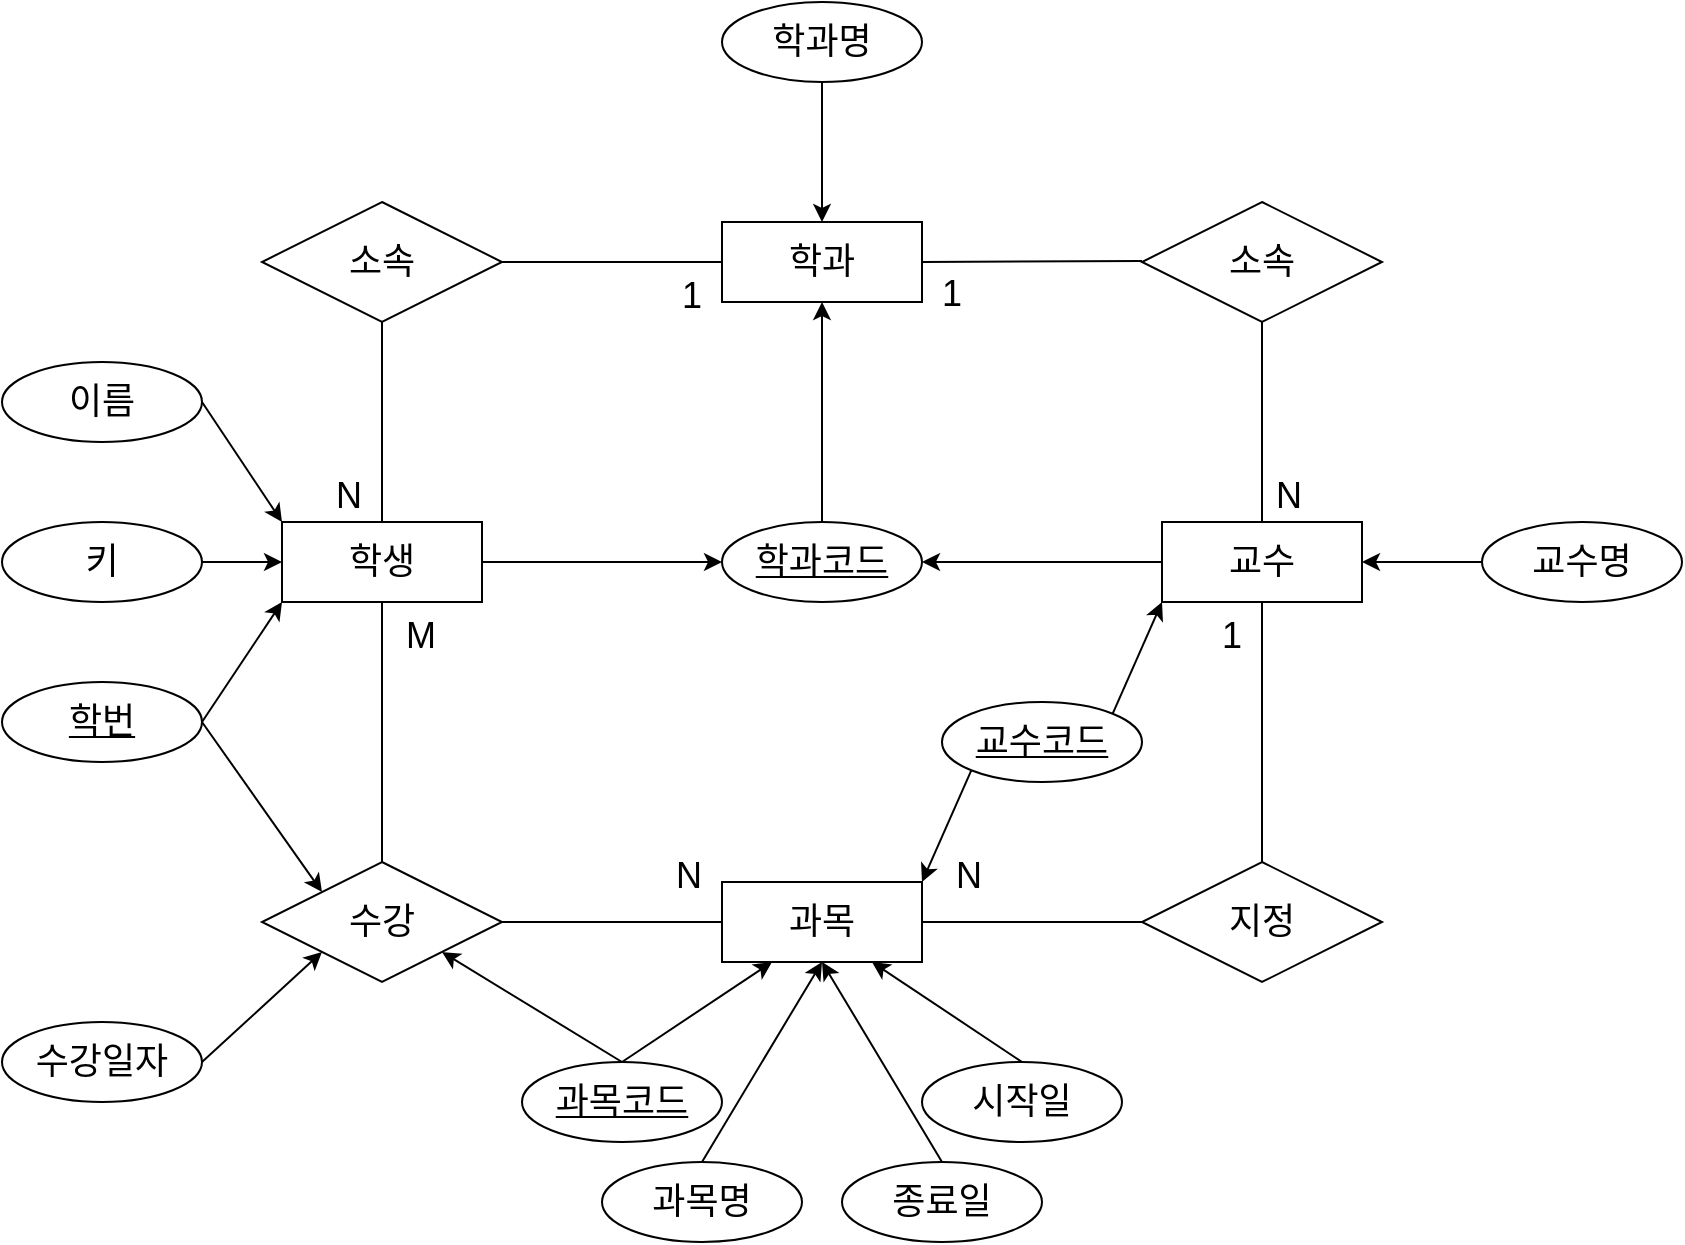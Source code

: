 <mxfile>
    <diagram id="Qxv3A2Z315fVM6luPzDX" name="Page-1">
        <mxGraphModel dx="1422" dy="787" grid="1" gridSize="10" guides="1" tooltips="1" connect="1" arrows="1" fold="1" page="1" pageScale="1" pageWidth="850" pageHeight="1100" math="0" shadow="0">
            <root>
                <mxCell id="0"/>
                <mxCell id="1" parent="0"/>
                <mxCell id="10" style="edgeStyle=none;html=1;exitX=0.5;exitY=1;exitDx=0;exitDy=0;entryX=0.5;entryY=1;entryDx=0;entryDy=0;fontSize=18;" parent="1" source="2" target="3" edge="1">
                    <mxGeometry relative="1" as="geometry"/>
                </mxCell>
                <mxCell id="2" value="학과코드" style="ellipse;whiteSpace=wrap;html=1;align=center;fontStyle=4;fontSize=18;" parent="1" vertex="1">
                    <mxGeometry x="360" y="420" width="100" height="40" as="geometry"/>
                </mxCell>
                <mxCell id="3" value="학과" style="whiteSpace=wrap;html=1;align=center;fontSize=18;" parent="1" vertex="1">
                    <mxGeometry x="360" y="270" width="100" height="40" as="geometry"/>
                </mxCell>
                <mxCell id="9" style="edgeStyle=none;html=1;exitX=0.5;exitY=1;exitDx=0;exitDy=0;entryX=0.5;entryY=0;entryDx=0;entryDy=0;fontSize=18;" parent="1" source="5" target="3" edge="1">
                    <mxGeometry relative="1" as="geometry"/>
                </mxCell>
                <mxCell id="5" value="학과명" style="ellipse;whiteSpace=wrap;html=1;align=center;fontSize=18;" parent="1" vertex="1">
                    <mxGeometry x="360" y="160" width="100" height="40" as="geometry"/>
                </mxCell>
                <mxCell id="21" style="edgeStyle=none;html=1;exitX=1;exitY=0.5;exitDx=0;exitDy=0;entryX=0;entryY=0.5;entryDx=0;entryDy=0;fontSize=18;" parent="1" source="6" target="2" edge="1">
                    <mxGeometry relative="1" as="geometry"/>
                </mxCell>
                <mxCell id="6" value="학생" style="whiteSpace=wrap;html=1;align=center;fontSize=18;" parent="1" vertex="1">
                    <mxGeometry x="140" y="420" width="100" height="40" as="geometry"/>
                </mxCell>
                <mxCell id="17" style="edgeStyle=none;html=1;exitX=1;exitY=0.5;exitDx=0;exitDy=0;entryX=0;entryY=1;entryDx=0;entryDy=0;fontSize=18;" parent="1" source="7" target="6" edge="1">
                    <mxGeometry relative="1" as="geometry"/>
                </mxCell>
                <mxCell id="71" style="edgeStyle=none;html=1;exitX=1;exitY=0.5;exitDx=0;exitDy=0;entryX=0;entryY=0;entryDx=0;entryDy=0;fontSize=18;" parent="1" source="7" target="45" edge="1">
                    <mxGeometry relative="1" as="geometry"/>
                </mxCell>
                <mxCell id="7" value="학번" style="ellipse;whiteSpace=wrap;html=1;align=center;fontStyle=4;fontSize=18;" parent="1" vertex="1">
                    <mxGeometry y="500" width="100" height="40" as="geometry"/>
                </mxCell>
                <mxCell id="19" style="edgeStyle=none;html=1;exitX=1;exitY=0.5;exitDx=0;exitDy=0;entryX=0;entryY=0.5;entryDx=0;entryDy=0;fontSize=18;" parent="1" source="11" target="6" edge="1">
                    <mxGeometry relative="1" as="geometry"/>
                </mxCell>
                <mxCell id="11" value="키" style="ellipse;whiteSpace=wrap;html=1;align=center;fontSize=18;" parent="1" vertex="1">
                    <mxGeometry y="420" width="100" height="40" as="geometry"/>
                </mxCell>
                <mxCell id="18" style="edgeStyle=none;html=1;exitX=1;exitY=0.5;exitDx=0;exitDy=0;entryX=0;entryY=0;entryDx=0;entryDy=0;fontSize=18;" parent="1" source="12" target="6" edge="1">
                    <mxGeometry relative="1" as="geometry"/>
                </mxCell>
                <mxCell id="12" value="이름" style="ellipse;whiteSpace=wrap;html=1;align=center;fontSize=18;" parent="1" vertex="1">
                    <mxGeometry y="340" width="100" height="40" as="geometry"/>
                </mxCell>
                <mxCell id="22" style="edgeStyle=none;html=1;exitX=0;exitY=0.5;exitDx=0;exitDy=0;entryX=1;entryY=0.5;entryDx=0;entryDy=0;fontSize=18;" parent="1" source="16" target="2" edge="1">
                    <mxGeometry relative="1" as="geometry"/>
                </mxCell>
                <mxCell id="16" value="교수" style="whiteSpace=wrap;html=1;align=center;fontSize=18;" parent="1" vertex="1">
                    <mxGeometry x="580" y="420" width="100" height="40" as="geometry"/>
                </mxCell>
                <mxCell id="27" value="소속" style="shape=rhombus;perimeter=rhombusPerimeter;whiteSpace=wrap;html=1;align=center;fontSize=18;" parent="1" vertex="1">
                    <mxGeometry x="130" y="260" width="120" height="60" as="geometry"/>
                </mxCell>
                <mxCell id="28" value="소속" style="shape=rhombus;perimeter=rhombusPerimeter;whiteSpace=wrap;html=1;align=center;fontSize=18;" parent="1" vertex="1">
                    <mxGeometry x="570" y="260" width="120" height="60" as="geometry"/>
                </mxCell>
                <mxCell id="34" style="edgeStyle=none;html=1;exitX=0;exitY=0.5;exitDx=0;exitDy=0;entryX=1;entryY=0.5;entryDx=0;entryDy=0;fontSize=18;" parent="1" source="29" target="16" edge="1">
                    <mxGeometry relative="1" as="geometry"/>
                </mxCell>
                <mxCell id="29" value="교수명" style="ellipse;whiteSpace=wrap;html=1;align=center;fontSize=18;" parent="1" vertex="1">
                    <mxGeometry x="740" y="420" width="100" height="40" as="geometry"/>
                </mxCell>
                <mxCell id="33" style="edgeStyle=none;html=1;exitX=1;exitY=0;exitDx=0;exitDy=0;entryX=0;entryY=1;entryDx=0;entryDy=0;fontSize=18;" parent="1" source="32" target="16" edge="1">
                    <mxGeometry relative="1" as="geometry"/>
                </mxCell>
                <mxCell id="72" style="edgeStyle=none;html=1;exitX=0;exitY=1;exitDx=0;exitDy=0;entryX=1;entryY=0;entryDx=0;entryDy=0;fontSize=18;" parent="1" source="32" target="43" edge="1">
                    <mxGeometry relative="1" as="geometry"/>
                </mxCell>
                <mxCell id="32" value="교수코드" style="ellipse;whiteSpace=wrap;html=1;align=center;fontStyle=4;fontSize=18;" parent="1" vertex="1">
                    <mxGeometry x="470" y="510" width="100" height="40" as="geometry"/>
                </mxCell>
                <mxCell id="35" value="" style="endArrow=none;html=1;rounded=0;fontSize=18;entryX=0;entryY=0.5;entryDx=0;entryDy=0;exitX=1;exitY=0.5;exitDx=0;exitDy=0;" parent="1" source="27" target="3" edge="1">
                    <mxGeometry relative="1" as="geometry">
                        <mxPoint x="260" y="300" as="sourcePoint"/>
                        <mxPoint x="420" y="300" as="targetPoint"/>
                    </mxGeometry>
                </mxCell>
                <mxCell id="36" value="1" style="resizable=0;html=1;align=right;verticalAlign=bottom;fontSize=18;" parent="35" connectable="0" vertex="1">
                    <mxGeometry x="1" relative="1" as="geometry">
                        <mxPoint x="-10" y="30" as="offset"/>
                    </mxGeometry>
                </mxCell>
                <mxCell id="37" value="" style="endArrow=none;html=1;rounded=0;fontSize=18;exitX=0.5;exitY=1;exitDx=0;exitDy=0;entryX=0.5;entryY=0;entryDx=0;entryDy=0;" parent="1" source="27" target="6" edge="1">
                    <mxGeometry relative="1" as="geometry">
                        <mxPoint x="260" y="300" as="sourcePoint"/>
                        <mxPoint x="420" y="300" as="targetPoint"/>
                    </mxGeometry>
                </mxCell>
                <mxCell id="38" value="N" style="resizable=0;html=1;align=right;verticalAlign=bottom;fontSize=18;" parent="37" connectable="0" vertex="1">
                    <mxGeometry x="1" relative="1" as="geometry">
                        <mxPoint x="-10" as="offset"/>
                    </mxGeometry>
                </mxCell>
                <mxCell id="39" value="" style="endArrow=none;html=1;rounded=0;fontSize=18;entryX=1;entryY=0.5;entryDx=0;entryDy=0;" parent="1" target="3" edge="1">
                    <mxGeometry relative="1" as="geometry">
                        <mxPoint x="570" y="289.5" as="sourcePoint"/>
                        <mxPoint x="520" y="320" as="targetPoint"/>
                    </mxGeometry>
                </mxCell>
                <mxCell id="40" value="1" style="resizable=0;html=1;align=right;verticalAlign=bottom;fontSize=18;" parent="39" connectable="0" vertex="1">
                    <mxGeometry x="1" relative="1" as="geometry">
                        <mxPoint x="20" y="30" as="offset"/>
                    </mxGeometry>
                </mxCell>
                <mxCell id="41" value="" style="endArrow=none;html=1;rounded=0;fontSize=18;exitX=0.5;exitY=1;exitDx=0;exitDy=0;entryX=0.5;entryY=0;entryDx=0;entryDy=0;" parent="1" source="28" target="16" edge="1">
                    <mxGeometry relative="1" as="geometry">
                        <mxPoint x="630" y="320" as="sourcePoint"/>
                        <mxPoint x="670" y="390" as="targetPoint"/>
                    </mxGeometry>
                </mxCell>
                <mxCell id="42" value="N" style="resizable=0;html=1;align=right;verticalAlign=bottom;fontSize=18;" parent="41" connectable="0" vertex="1">
                    <mxGeometry x="1" relative="1" as="geometry">
                        <mxPoint x="20" as="offset"/>
                    </mxGeometry>
                </mxCell>
                <mxCell id="43" value="과목" style="whiteSpace=wrap;html=1;align=center;fontSize=18;" parent="1" vertex="1">
                    <mxGeometry x="360" y="600" width="100" height="40" as="geometry"/>
                </mxCell>
                <mxCell id="44" value="지정" style="shape=rhombus;perimeter=rhombusPerimeter;whiteSpace=wrap;html=1;align=center;fontSize=18;" parent="1" vertex="1">
                    <mxGeometry x="570" y="590" width="120" height="60" as="geometry"/>
                </mxCell>
                <mxCell id="47" value="" style="endArrow=none;html=1;rounded=0;fontSize=18;entryX=0.5;entryY=1;entryDx=0;entryDy=0;exitX=0.5;exitY=0;exitDx=0;exitDy=0;" parent="1" source="44" target="16" edge="1">
                    <mxGeometry relative="1" as="geometry">
                        <mxPoint x="320" y="400" as="sourcePoint"/>
                        <mxPoint x="480" y="400" as="targetPoint"/>
                    </mxGeometry>
                </mxCell>
                <mxCell id="48" value="1" style="resizable=0;html=1;align=right;verticalAlign=bottom;fontSize=18;" parent="47" connectable="0" vertex="1">
                    <mxGeometry x="1" relative="1" as="geometry">
                        <mxPoint x="-10" y="30" as="offset"/>
                    </mxGeometry>
                </mxCell>
                <mxCell id="51" value="" style="endArrow=none;html=1;rounded=0;fontSize=18;entryX=1;entryY=0.5;entryDx=0;entryDy=0;exitX=0;exitY=0.5;exitDx=0;exitDy=0;" parent="1" source="44" target="43" edge="1">
                    <mxGeometry relative="1" as="geometry">
                        <mxPoint x="320" y="400" as="sourcePoint"/>
                        <mxPoint x="480" y="400" as="targetPoint"/>
                    </mxGeometry>
                </mxCell>
                <mxCell id="52" value="N" style="resizable=0;html=1;align=right;verticalAlign=bottom;fontSize=18;" parent="51" connectable="0" vertex="1">
                    <mxGeometry x="1" relative="1" as="geometry">
                        <mxPoint x="30" y="-10" as="offset"/>
                    </mxGeometry>
                </mxCell>
                <mxCell id="55" value="" style="endArrow=none;html=1;rounded=0;fontSize=18;exitX=0.5;exitY=1;exitDx=0;exitDy=0;entryX=0;entryY=0.5;entryDx=0;entryDy=0;" parent="1" source="6" target="43" edge="1">
                    <mxGeometry relative="1" as="geometry">
                        <mxPoint x="200" y="590" as="sourcePoint"/>
                        <mxPoint x="360" y="590" as="targetPoint"/>
                        <Array as="points">
                            <mxPoint x="190" y="620"/>
                        </Array>
                    </mxGeometry>
                </mxCell>
                <mxCell id="56" value="M" style="resizable=0;html=1;align=left;verticalAlign=bottom;fontSize=18;" parent="55" connectable="0" vertex="1">
                    <mxGeometry x="-1" relative="1" as="geometry">
                        <mxPoint x="10" y="30" as="offset"/>
                    </mxGeometry>
                </mxCell>
                <mxCell id="57" value="N" style="resizable=0;html=1;align=right;verticalAlign=bottom;fontSize=18;" parent="55" connectable="0" vertex="1">
                    <mxGeometry x="1" relative="1" as="geometry">
                        <mxPoint x="-10" y="-10" as="offset"/>
                    </mxGeometry>
                </mxCell>
                <mxCell id="45" value="수강" style="shape=rhombus;perimeter=rhombusPerimeter;whiteSpace=wrap;html=1;align=center;fontSize=18;" parent="1" vertex="1">
                    <mxGeometry x="130" y="590" width="120" height="60" as="geometry"/>
                </mxCell>
                <mxCell id="64" style="edgeStyle=none;html=1;exitX=0.5;exitY=0;exitDx=0;exitDy=0;entryX=0.25;entryY=1;entryDx=0;entryDy=0;fontSize=18;" parent="1" source="58" target="43" edge="1">
                    <mxGeometry relative="1" as="geometry"/>
                </mxCell>
                <mxCell id="K277dGogBO5Zwy5MoD4T-72" style="edgeStyle=none;html=1;exitX=0.5;exitY=0;exitDx=0;exitDy=0;entryX=1;entryY=1;entryDx=0;entryDy=0;fontSize=15;" parent="1" source="58" target="45" edge="1">
                    <mxGeometry relative="1" as="geometry"/>
                </mxCell>
                <mxCell id="58" value="과목코드" style="ellipse;whiteSpace=wrap;html=1;align=center;fontStyle=4;fontSize=18;" parent="1" vertex="1">
                    <mxGeometry x="260" y="690" width="100" height="40" as="geometry"/>
                </mxCell>
                <mxCell id="67" style="edgeStyle=none;html=1;exitX=0.5;exitY=0;exitDx=0;exitDy=0;entryX=0.5;entryY=1;entryDx=0;entryDy=0;fontSize=18;" parent="1" source="59" target="43" edge="1">
                    <mxGeometry relative="1" as="geometry"/>
                </mxCell>
                <mxCell id="59" value="과목명" style="ellipse;whiteSpace=wrap;html=1;align=center;fontSize=18;" parent="1" vertex="1">
                    <mxGeometry x="300" y="740" width="100" height="40" as="geometry"/>
                </mxCell>
                <mxCell id="65" style="edgeStyle=none;html=1;exitX=0.5;exitY=0;exitDx=0;exitDy=0;fontSize=18;entryX=0.5;entryY=1;entryDx=0;entryDy=0;" parent="1" source="60" target="43" edge="1">
                    <mxGeometry relative="1" as="geometry">
                        <mxPoint x="410" y="630" as="targetPoint"/>
                    </mxGeometry>
                </mxCell>
                <mxCell id="60" value="종료일" style="ellipse;whiteSpace=wrap;html=1;align=center;fontSize=18;" parent="1" vertex="1">
                    <mxGeometry x="420" y="740" width="100" height="40" as="geometry"/>
                </mxCell>
                <mxCell id="66" style="edgeStyle=none;html=1;exitX=0.5;exitY=0;exitDx=0;exitDy=0;fontSize=18;entryX=0.75;entryY=1;entryDx=0;entryDy=0;" parent="1" source="61" target="43" edge="1">
                    <mxGeometry relative="1" as="geometry">
                        <mxPoint x="460" y="640" as="targetPoint"/>
                    </mxGeometry>
                </mxCell>
                <mxCell id="61" value="시작일" style="ellipse;whiteSpace=wrap;html=1;align=center;fontSize=18;" parent="1" vertex="1">
                    <mxGeometry x="460" y="690" width="100" height="40" as="geometry"/>
                </mxCell>
                <mxCell id="69" style="edgeStyle=none;html=1;exitX=1;exitY=0.5;exitDx=0;exitDy=0;fontSize=18;entryX=0;entryY=1;entryDx=0;entryDy=0;" parent="1" source="68" target="45" edge="1">
                    <mxGeometry relative="1" as="geometry">
                        <mxPoint x="160" y="650" as="targetPoint"/>
                    </mxGeometry>
                </mxCell>
                <mxCell id="68" value="수강일자" style="ellipse;whiteSpace=wrap;html=1;align=center;fontSize=18;" parent="1" vertex="1">
                    <mxGeometry y="670" width="100" height="40" as="geometry"/>
                </mxCell>
            </root>
        </mxGraphModel>
    </diagram>
    <diagram id="EUGf6beSpaT_Xm1QgVFV" name="Page-2">
        <mxGraphModel dx="1422" dy="787" grid="1" gridSize="10" guides="1" tooltips="1" connect="1" arrows="1" fold="1" page="1" pageScale="1" pageWidth="850" pageHeight="1100" math="0" shadow="0">
            <root>
                <mxCell id="0"/>
                <mxCell id="1" parent="0"/>
                <mxCell id="zS3q9uqq-J5aOhzIboOF-27" value="학생" style="shape=table;startSize=30;container=1;collapsible=1;childLayout=tableLayout;fixedRows=1;rowLines=0;fontStyle=1;align=center;resizeLast=1;fontSize=15;" parent="1" vertex="1">
                    <mxGeometry x="40" y="305" width="180" height="150" as="geometry"/>
                </mxCell>
                <mxCell id="zS3q9uqq-J5aOhzIboOF-28" value="" style="shape=tableRow;horizontal=0;startSize=0;swimlaneHead=0;swimlaneBody=0;fillColor=none;collapsible=0;dropTarget=0;points=[[0,0.5],[1,0.5]];portConstraint=eastwest;top=0;left=0;right=0;bottom=0;fontSize=15;" parent="zS3q9uqq-J5aOhzIboOF-27" vertex="1">
                    <mxGeometry y="30" width="180" height="30" as="geometry"/>
                </mxCell>
                <mxCell id="zS3q9uqq-J5aOhzIboOF-29" value="PK" style="shape=partialRectangle;connectable=0;fillColor=none;top=0;left=0;bottom=0;right=0;fontStyle=1;overflow=hidden;fontSize=15;" parent="zS3q9uqq-J5aOhzIboOF-28" vertex="1">
                    <mxGeometry width="60" height="30" as="geometry">
                        <mxRectangle width="60" height="30" as="alternateBounds"/>
                    </mxGeometry>
                </mxCell>
                <mxCell id="zS3q9uqq-J5aOhzIboOF-30" value="학번" style="shape=partialRectangle;connectable=0;fillColor=none;top=0;left=0;bottom=0;right=0;align=left;spacingLeft=6;fontStyle=5;overflow=hidden;fontSize=15;" parent="zS3q9uqq-J5aOhzIboOF-28" vertex="1">
                    <mxGeometry x="60" width="120" height="30" as="geometry">
                        <mxRectangle width="120" height="30" as="alternateBounds"/>
                    </mxGeometry>
                </mxCell>
                <mxCell id="zS3q9uqq-J5aOhzIboOF-31" value="" style="shape=tableRow;horizontal=0;startSize=0;swimlaneHead=0;swimlaneBody=0;fillColor=none;collapsible=0;dropTarget=0;points=[[0,0.5],[1,0.5]];portConstraint=eastwest;top=0;left=0;right=0;bottom=1;" parent="zS3q9uqq-J5aOhzIboOF-27" vertex="1">
                    <mxGeometry y="60" width="180" height="30" as="geometry"/>
                </mxCell>
                <mxCell id="zS3q9uqq-J5aOhzIboOF-32" value="FK" style="shape=partialRectangle;connectable=0;fillColor=none;top=0;left=0;bottom=0;right=0;fontStyle=1;overflow=hidden;fontSize=15;" parent="zS3q9uqq-J5aOhzIboOF-31" vertex="1">
                    <mxGeometry width="60" height="30" as="geometry">
                        <mxRectangle width="60" height="30" as="alternateBounds"/>
                    </mxGeometry>
                </mxCell>
                <mxCell id="zS3q9uqq-J5aOhzIboOF-33" value="학과코드" style="shape=partialRectangle;connectable=0;fillColor=none;top=0;left=0;bottom=0;right=0;align=left;spacingLeft=6;fontStyle=5;overflow=hidden;fontSize=15;" parent="zS3q9uqq-J5aOhzIboOF-31" vertex="1">
                    <mxGeometry x="60" width="120" height="30" as="geometry">
                        <mxRectangle width="120" height="30" as="alternateBounds"/>
                    </mxGeometry>
                </mxCell>
                <mxCell id="zS3q9uqq-J5aOhzIboOF-34" value="" style="shape=tableRow;horizontal=0;startSize=0;swimlaneHead=0;swimlaneBody=0;fillColor=none;collapsible=0;dropTarget=0;points=[[0,0.5],[1,0.5]];portConstraint=eastwest;top=0;left=0;right=0;bottom=0;fontSize=15;" parent="zS3q9uqq-J5aOhzIboOF-27" vertex="1">
                    <mxGeometry y="90" width="180" height="30" as="geometry"/>
                </mxCell>
                <mxCell id="zS3q9uqq-J5aOhzIboOF-35" value="" style="shape=partialRectangle;connectable=0;fillColor=none;top=0;left=0;bottom=0;right=0;editable=1;overflow=hidden;fontSize=15;" parent="zS3q9uqq-J5aOhzIboOF-34" vertex="1">
                    <mxGeometry width="60" height="30" as="geometry">
                        <mxRectangle width="60" height="30" as="alternateBounds"/>
                    </mxGeometry>
                </mxCell>
                <mxCell id="zS3q9uqq-J5aOhzIboOF-36" value="이름" style="shape=partialRectangle;connectable=0;fillColor=none;top=0;left=0;bottom=0;right=0;align=left;spacingLeft=6;overflow=hidden;fontSize=15;" parent="zS3q9uqq-J5aOhzIboOF-34" vertex="1">
                    <mxGeometry x="60" width="120" height="30" as="geometry">
                        <mxRectangle width="120" height="30" as="alternateBounds"/>
                    </mxGeometry>
                </mxCell>
                <mxCell id="zS3q9uqq-J5aOhzIboOF-37" value="" style="shape=tableRow;horizontal=0;startSize=0;swimlaneHead=0;swimlaneBody=0;fillColor=none;collapsible=0;dropTarget=0;points=[[0,0.5],[1,0.5]];portConstraint=eastwest;top=0;left=0;right=0;bottom=0;" parent="zS3q9uqq-J5aOhzIboOF-27" vertex="1">
                    <mxGeometry y="120" width="180" height="30" as="geometry"/>
                </mxCell>
                <mxCell id="zS3q9uqq-J5aOhzIboOF-38" value="" style="shape=partialRectangle;connectable=0;fillColor=none;top=0;left=0;bottom=0;right=0;editable=1;overflow=hidden;fontSize=15;" parent="zS3q9uqq-J5aOhzIboOF-37" vertex="1">
                    <mxGeometry width="60" height="30" as="geometry">
                        <mxRectangle width="60" height="30" as="alternateBounds"/>
                    </mxGeometry>
                </mxCell>
                <mxCell id="zS3q9uqq-J5aOhzIboOF-39" value="키" style="shape=partialRectangle;connectable=0;fillColor=none;top=0;left=0;bottom=0;right=0;align=left;spacingLeft=6;overflow=hidden;fontSize=15;" parent="zS3q9uqq-J5aOhzIboOF-37" vertex="1">
                    <mxGeometry x="60" width="120" height="30" as="geometry">
                        <mxRectangle width="120" height="30" as="alternateBounds"/>
                    </mxGeometry>
                </mxCell>
                <mxCell id="zS3q9uqq-J5aOhzIboOF-40" value="학과" style="shape=table;startSize=30;container=1;collapsible=1;childLayout=tableLayout;fixedRows=1;rowLines=0;fontStyle=1;align=center;resizeLast=1;fontSize=15;" parent="1" vertex="1">
                    <mxGeometry x="340" y="140" width="180" height="90" as="geometry"/>
                </mxCell>
                <mxCell id="zS3q9uqq-J5aOhzIboOF-41" value="" style="shape=tableRow;horizontal=0;startSize=0;swimlaneHead=0;swimlaneBody=0;fillColor=none;collapsible=0;dropTarget=0;points=[[0,0.5],[1,0.5]];portConstraint=eastwest;top=0;left=0;right=0;bottom=1;fontSize=15;" parent="zS3q9uqq-J5aOhzIboOF-40" vertex="1">
                    <mxGeometry y="30" width="180" height="30" as="geometry"/>
                </mxCell>
                <mxCell id="zS3q9uqq-J5aOhzIboOF-42" value="PK" style="shape=partialRectangle;connectable=0;fillColor=none;top=0;left=0;bottom=0;right=0;fontStyle=1;overflow=hidden;fontSize=15;" parent="zS3q9uqq-J5aOhzIboOF-41" vertex="1">
                    <mxGeometry width="30" height="30" as="geometry">
                        <mxRectangle width="30" height="30" as="alternateBounds"/>
                    </mxGeometry>
                </mxCell>
                <mxCell id="zS3q9uqq-J5aOhzIboOF-43" value="학과코드" style="shape=partialRectangle;connectable=0;fillColor=none;top=0;left=0;bottom=0;right=0;align=left;spacingLeft=6;fontStyle=5;overflow=hidden;fontSize=15;" parent="zS3q9uqq-J5aOhzIboOF-41" vertex="1">
                    <mxGeometry x="30" width="150" height="30" as="geometry">
                        <mxRectangle width="150" height="30" as="alternateBounds"/>
                    </mxGeometry>
                </mxCell>
                <mxCell id="zS3q9uqq-J5aOhzIboOF-44" value="" style="shape=tableRow;horizontal=0;startSize=0;swimlaneHead=0;swimlaneBody=0;fillColor=none;collapsible=0;dropTarget=0;points=[[0,0.5],[1,0.5]];portConstraint=eastwest;top=0;left=0;right=0;bottom=0;fontSize=15;" parent="zS3q9uqq-J5aOhzIboOF-40" vertex="1">
                    <mxGeometry y="60" width="180" height="30" as="geometry"/>
                </mxCell>
                <mxCell id="zS3q9uqq-J5aOhzIboOF-45" value="" style="shape=partialRectangle;connectable=0;fillColor=none;top=0;left=0;bottom=0;right=0;editable=1;overflow=hidden;fontSize=15;" parent="zS3q9uqq-J5aOhzIboOF-44" vertex="1">
                    <mxGeometry width="30" height="30" as="geometry">
                        <mxRectangle width="30" height="30" as="alternateBounds"/>
                    </mxGeometry>
                </mxCell>
                <mxCell id="zS3q9uqq-J5aOhzIboOF-46" value="학과명" style="shape=partialRectangle;connectable=0;fillColor=none;top=0;left=0;bottom=0;right=0;align=left;spacingLeft=6;overflow=hidden;fontSize=15;" parent="zS3q9uqq-J5aOhzIboOF-44" vertex="1">
                    <mxGeometry x="30" width="150" height="30" as="geometry">
                        <mxRectangle width="150" height="30" as="alternateBounds"/>
                    </mxGeometry>
                </mxCell>
                <mxCell id="zS3q9uqq-J5aOhzIboOF-53" value="교수" style="shape=table;startSize=30;container=1;collapsible=1;childLayout=tableLayout;fixedRows=1;rowLines=0;fontStyle=1;align=center;resizeLast=1;fontSize=15;" parent="1" vertex="1">
                    <mxGeometry x="620" y="320" width="180" height="120" as="geometry"/>
                </mxCell>
                <mxCell id="zS3q9uqq-J5aOhzIboOF-54" value="" style="shape=tableRow;horizontal=0;startSize=0;swimlaneHead=0;swimlaneBody=0;fillColor=none;collapsible=0;dropTarget=0;points=[[0,0.5],[1,0.5]];portConstraint=eastwest;top=0;left=0;right=0;bottom=0;fontSize=15;" parent="zS3q9uqq-J5aOhzIboOF-53" vertex="1">
                    <mxGeometry y="30" width="180" height="30" as="geometry"/>
                </mxCell>
                <mxCell id="zS3q9uqq-J5aOhzIboOF-55" value="PK" style="shape=partialRectangle;connectable=0;fillColor=none;top=0;left=0;bottom=0;right=0;fontStyle=1;overflow=hidden;fontSize=15;" parent="zS3q9uqq-J5aOhzIboOF-54" vertex="1">
                    <mxGeometry width="60" height="30" as="geometry">
                        <mxRectangle width="60" height="30" as="alternateBounds"/>
                    </mxGeometry>
                </mxCell>
                <mxCell id="zS3q9uqq-J5aOhzIboOF-56" value="교수코드" style="shape=partialRectangle;connectable=0;fillColor=none;top=0;left=0;bottom=0;right=0;align=left;spacingLeft=6;fontStyle=5;overflow=hidden;fontSize=15;" parent="zS3q9uqq-J5aOhzIboOF-54" vertex="1">
                    <mxGeometry x="60" width="120" height="30" as="geometry">
                        <mxRectangle width="120" height="30" as="alternateBounds"/>
                    </mxGeometry>
                </mxCell>
                <mxCell id="zS3q9uqq-J5aOhzIboOF-57" value="" style="shape=tableRow;horizontal=0;startSize=0;swimlaneHead=0;swimlaneBody=0;fillColor=none;collapsible=0;dropTarget=0;points=[[0,0.5],[1,0.5]];portConstraint=eastwest;top=0;left=0;right=0;bottom=1;" parent="zS3q9uqq-J5aOhzIboOF-53" vertex="1">
                    <mxGeometry y="60" width="180" height="30" as="geometry"/>
                </mxCell>
                <mxCell id="zS3q9uqq-J5aOhzIboOF-58" value="FK" style="shape=partialRectangle;connectable=0;fillColor=none;top=0;left=0;bottom=0;right=0;fontStyle=1;overflow=hidden;fontSize=15;" parent="zS3q9uqq-J5aOhzIboOF-57" vertex="1">
                    <mxGeometry width="60" height="30" as="geometry">
                        <mxRectangle width="60" height="30" as="alternateBounds"/>
                    </mxGeometry>
                </mxCell>
                <mxCell id="zS3q9uqq-J5aOhzIboOF-59" value="학과코드" style="shape=partialRectangle;connectable=0;fillColor=none;top=0;left=0;bottom=0;right=0;align=left;spacingLeft=6;fontStyle=5;overflow=hidden;fontSize=15;" parent="zS3q9uqq-J5aOhzIboOF-57" vertex="1">
                    <mxGeometry x="60" width="120" height="30" as="geometry">
                        <mxRectangle width="120" height="30" as="alternateBounds"/>
                    </mxGeometry>
                </mxCell>
                <mxCell id="zS3q9uqq-J5aOhzIboOF-60" value="" style="shape=tableRow;horizontal=0;startSize=0;swimlaneHead=0;swimlaneBody=0;fillColor=none;collapsible=0;dropTarget=0;points=[[0,0.5],[1,0.5]];portConstraint=eastwest;top=0;left=0;right=0;bottom=0;fontSize=15;" parent="zS3q9uqq-J5aOhzIboOF-53" vertex="1">
                    <mxGeometry y="90" width="180" height="30" as="geometry"/>
                </mxCell>
                <mxCell id="zS3q9uqq-J5aOhzIboOF-61" value="" style="shape=partialRectangle;connectable=0;fillColor=none;top=0;left=0;bottom=0;right=0;editable=1;overflow=hidden;fontSize=15;" parent="zS3q9uqq-J5aOhzIboOF-60" vertex="1">
                    <mxGeometry width="60" height="30" as="geometry">
                        <mxRectangle width="60" height="30" as="alternateBounds"/>
                    </mxGeometry>
                </mxCell>
                <mxCell id="zS3q9uqq-J5aOhzIboOF-62" value="교수명" style="shape=partialRectangle;connectable=0;fillColor=none;top=0;left=0;bottom=0;right=0;align=left;spacingLeft=6;overflow=hidden;fontSize=15;" parent="zS3q9uqq-J5aOhzIboOF-60" vertex="1">
                    <mxGeometry x="60" width="120" height="30" as="geometry">
                        <mxRectangle width="120" height="30" as="alternateBounds"/>
                    </mxGeometry>
                </mxCell>
                <mxCell id="zS3q9uqq-J5aOhzIboOF-69" value="과목" style="shape=table;startSize=30;container=1;collapsible=1;childLayout=tableLayout;fixedRows=1;rowLines=0;fontStyle=1;align=center;resizeLast=1;fontSize=15;" parent="1" vertex="1">
                    <mxGeometry x="340" y="560" width="180" height="180" as="geometry"/>
                </mxCell>
                <mxCell id="zS3q9uqq-J5aOhzIboOF-70" value="" style="shape=tableRow;horizontal=0;startSize=0;swimlaneHead=0;swimlaneBody=0;fillColor=none;collapsible=0;dropTarget=0;points=[[0,0.5],[1,0.5]];portConstraint=eastwest;top=0;left=0;right=0;bottom=0;fontSize=15;" parent="zS3q9uqq-J5aOhzIboOF-69" vertex="1">
                    <mxGeometry y="30" width="180" height="30" as="geometry"/>
                </mxCell>
                <mxCell id="zS3q9uqq-J5aOhzIboOF-71" value="PK" style="shape=partialRectangle;connectable=0;fillColor=none;top=0;left=0;bottom=0;right=0;fontStyle=1;overflow=hidden;fontSize=15;" parent="zS3q9uqq-J5aOhzIboOF-70" vertex="1">
                    <mxGeometry width="60" height="30" as="geometry">
                        <mxRectangle width="60" height="30" as="alternateBounds"/>
                    </mxGeometry>
                </mxCell>
                <mxCell id="zS3q9uqq-J5aOhzIboOF-72" value="과목코드" style="shape=partialRectangle;connectable=0;fillColor=none;top=0;left=0;bottom=0;right=0;align=left;spacingLeft=6;fontStyle=5;overflow=hidden;fontSize=15;" parent="zS3q9uqq-J5aOhzIboOF-70" vertex="1">
                    <mxGeometry x="60" width="120" height="30" as="geometry">
                        <mxRectangle width="120" height="30" as="alternateBounds"/>
                    </mxGeometry>
                </mxCell>
                <mxCell id="zS3q9uqq-J5aOhzIboOF-73" value="" style="shape=tableRow;horizontal=0;startSize=0;swimlaneHead=0;swimlaneBody=0;fillColor=none;collapsible=0;dropTarget=0;points=[[0,0.5],[1,0.5]];portConstraint=eastwest;top=0;left=0;right=0;bottom=1;fontSize=15;" parent="zS3q9uqq-J5aOhzIboOF-69" vertex="1">
                    <mxGeometry y="60" width="180" height="30" as="geometry"/>
                </mxCell>
                <mxCell id="zS3q9uqq-J5aOhzIboOF-74" value="FK" style="shape=partialRectangle;connectable=0;fillColor=none;top=0;left=0;bottom=0;right=0;fontStyle=1;overflow=hidden;fontSize=15;" parent="zS3q9uqq-J5aOhzIboOF-73" vertex="1">
                    <mxGeometry width="60" height="30" as="geometry">
                        <mxRectangle width="60" height="30" as="alternateBounds"/>
                    </mxGeometry>
                </mxCell>
                <mxCell id="zS3q9uqq-J5aOhzIboOF-75" value="교수코드" style="shape=partialRectangle;connectable=0;fillColor=none;top=0;left=0;bottom=0;right=0;align=left;spacingLeft=6;fontStyle=5;overflow=hidden;fontSize=15;" parent="zS3q9uqq-J5aOhzIboOF-73" vertex="1">
                    <mxGeometry x="60" width="120" height="30" as="geometry">
                        <mxRectangle width="120" height="30" as="alternateBounds"/>
                    </mxGeometry>
                </mxCell>
                <mxCell id="zS3q9uqq-J5aOhzIboOF-76" value="" style="shape=tableRow;horizontal=0;startSize=0;swimlaneHead=0;swimlaneBody=0;fillColor=none;collapsible=0;dropTarget=0;points=[[0,0.5],[1,0.5]];portConstraint=eastwest;top=0;left=0;right=0;bottom=0;fontSize=15;" parent="zS3q9uqq-J5aOhzIboOF-69" vertex="1">
                    <mxGeometry y="90" width="180" height="30" as="geometry"/>
                </mxCell>
                <mxCell id="zS3q9uqq-J5aOhzIboOF-77" value="" style="shape=partialRectangle;connectable=0;fillColor=none;top=0;left=0;bottom=0;right=0;editable=1;overflow=hidden;fontSize=15;" parent="zS3q9uqq-J5aOhzIboOF-76" vertex="1">
                    <mxGeometry width="60" height="30" as="geometry">
                        <mxRectangle width="60" height="30" as="alternateBounds"/>
                    </mxGeometry>
                </mxCell>
                <mxCell id="zS3q9uqq-J5aOhzIboOF-78" value="과목명" style="shape=partialRectangle;connectable=0;fillColor=none;top=0;left=0;bottom=0;right=0;align=left;spacingLeft=6;overflow=hidden;fontSize=15;" parent="zS3q9uqq-J5aOhzIboOF-76" vertex="1">
                    <mxGeometry x="60" width="120" height="30" as="geometry">
                        <mxRectangle width="120" height="30" as="alternateBounds"/>
                    </mxGeometry>
                </mxCell>
                <mxCell id="zS3q9uqq-J5aOhzIboOF-79" value="" style="shape=tableRow;horizontal=0;startSize=0;swimlaneHead=0;swimlaneBody=0;fillColor=none;collapsible=0;dropTarget=0;points=[[0,0.5],[1,0.5]];portConstraint=eastwest;top=0;left=0;right=0;bottom=0;fontSize=15;" parent="zS3q9uqq-J5aOhzIboOF-69" vertex="1">
                    <mxGeometry y="120" width="180" height="30" as="geometry"/>
                </mxCell>
                <mxCell id="zS3q9uqq-J5aOhzIboOF-80" value="" style="shape=partialRectangle;connectable=0;fillColor=none;top=0;left=0;bottom=0;right=0;editable=1;overflow=hidden;fontSize=15;" parent="zS3q9uqq-J5aOhzIboOF-79" vertex="1">
                    <mxGeometry width="60" height="30" as="geometry">
                        <mxRectangle width="60" height="30" as="alternateBounds"/>
                    </mxGeometry>
                </mxCell>
                <mxCell id="zS3q9uqq-J5aOhzIboOF-81" value="시작일" style="shape=partialRectangle;connectable=0;fillColor=none;top=0;left=0;bottom=0;right=0;align=left;spacingLeft=6;overflow=hidden;fontSize=15;" parent="zS3q9uqq-J5aOhzIboOF-79" vertex="1">
                    <mxGeometry x="60" width="120" height="30" as="geometry">
                        <mxRectangle width="120" height="30" as="alternateBounds"/>
                    </mxGeometry>
                </mxCell>
                <mxCell id="zS3q9uqq-J5aOhzIboOF-82" value="" style="shape=tableRow;horizontal=0;startSize=0;swimlaneHead=0;swimlaneBody=0;fillColor=none;collapsible=0;dropTarget=0;points=[[0,0.5],[1,0.5]];portConstraint=eastwest;top=0;left=0;right=0;bottom=0;fontSize=15;" parent="zS3q9uqq-J5aOhzIboOF-69" vertex="1">
                    <mxGeometry y="150" width="180" height="30" as="geometry"/>
                </mxCell>
                <mxCell id="zS3q9uqq-J5aOhzIboOF-83" value="" style="shape=partialRectangle;connectable=0;fillColor=none;top=0;left=0;bottom=0;right=0;editable=1;overflow=hidden;fontSize=15;" parent="zS3q9uqq-J5aOhzIboOF-82" vertex="1">
                    <mxGeometry width="60" height="30" as="geometry">
                        <mxRectangle width="60" height="30" as="alternateBounds"/>
                    </mxGeometry>
                </mxCell>
                <mxCell id="zS3q9uqq-J5aOhzIboOF-84" value="종료일" style="shape=partialRectangle;connectable=0;fillColor=none;top=0;left=0;bottom=0;right=0;align=left;spacingLeft=6;overflow=hidden;fontSize=15;" parent="zS3q9uqq-J5aOhzIboOF-82" vertex="1">
                    <mxGeometry x="60" width="120" height="30" as="geometry">
                        <mxRectangle width="120" height="30" as="alternateBounds"/>
                    </mxGeometry>
                </mxCell>
                <mxCell id="zS3q9uqq-J5aOhzIboOF-85" value="" style="edgeStyle=entityRelationEdgeStyle;fontSize=12;html=1;endArrow=ERoneToMany;exitX=1;exitY=0.5;exitDx=0;exitDy=0;entryX=0;entryY=0.5;entryDx=0;entryDy=0;" parent="1" source="zS3q9uqq-J5aOhzIboOF-41" target="zS3q9uqq-J5aOhzIboOF-57" edge="1">
                    <mxGeometry width="100" height="100" relative="1" as="geometry">
                        <mxPoint x="490" y="450" as="sourcePoint"/>
                        <mxPoint x="590" y="350" as="targetPoint"/>
                    </mxGeometry>
                </mxCell>
                <mxCell id="zS3q9uqq-J5aOhzIboOF-86" value="" style="edgeStyle=entityRelationEdgeStyle;fontSize=12;html=1;endArrow=ERoneToMany;entryX=1;entryY=0.5;entryDx=0;entryDy=0;exitX=0;exitY=0.5;exitDx=0;exitDy=0;" parent="1" source="zS3q9uqq-J5aOhzIboOF-54" target="zS3q9uqq-J5aOhzIboOF-70" edge="1">
                    <mxGeometry width="100" height="100" relative="1" as="geometry">
                        <mxPoint x="490" y="450" as="sourcePoint"/>
                        <mxPoint x="590" y="350" as="targetPoint"/>
                    </mxGeometry>
                </mxCell>
                <mxCell id="ylwhSDUyKr84kNU1rpTm-1" value="" style="edgeStyle=entityRelationEdgeStyle;fontSize=12;html=1;endArrow=ERoneToMany;entryX=1;entryY=0.5;entryDx=0;entryDy=0;exitX=0;exitY=0.5;exitDx=0;exitDy=0;" parent="1" source="zS3q9uqq-J5aOhzIboOF-41" target="zS3q9uqq-J5aOhzIboOF-31" edge="1">
                    <mxGeometry width="100" height="100" relative="1" as="geometry">
                        <mxPoint x="240" y="450" as="sourcePoint"/>
                        <mxPoint x="340" y="350" as="targetPoint"/>
                    </mxGeometry>
                </mxCell>
                <mxCell id="ylwhSDUyKr84kNU1rpTm-19" value="수강" style="shape=table;startSize=30;container=1;collapsible=1;childLayout=tableLayout;fixedRows=1;rowLines=0;fontStyle=1;align=center;resizeLast=1;fontSize=15;" parent="1" vertex="1">
                    <mxGeometry x="40" y="560" width="180" height="120" as="geometry"/>
                </mxCell>
                <mxCell id="ylwhSDUyKr84kNU1rpTm-20" value="" style="shape=tableRow;horizontal=0;startSize=0;swimlaneHead=0;swimlaneBody=0;fillColor=none;collapsible=0;dropTarget=0;points=[[0,0.5],[1,0.5]];portConstraint=eastwest;top=0;left=0;right=0;bottom=0;fontSize=15;" parent="ylwhSDUyKr84kNU1rpTm-19" vertex="1">
                    <mxGeometry y="30" width="180" height="30" as="geometry"/>
                </mxCell>
                <mxCell id="ylwhSDUyKr84kNU1rpTm-21" value="PK" style="shape=partialRectangle;connectable=0;fillColor=none;top=0;left=0;bottom=0;right=0;fontStyle=1;overflow=hidden;fontSize=15;" parent="ylwhSDUyKr84kNU1rpTm-20" vertex="1">
                    <mxGeometry width="60" height="30" as="geometry">
                        <mxRectangle width="60" height="30" as="alternateBounds"/>
                    </mxGeometry>
                </mxCell>
                <mxCell id="ylwhSDUyKr84kNU1rpTm-22" value="수강일자" style="shape=partialRectangle;connectable=0;fillColor=none;top=0;left=0;bottom=0;right=0;align=left;spacingLeft=6;fontStyle=5;overflow=hidden;fontSize=15;" parent="ylwhSDUyKr84kNU1rpTm-20" vertex="1">
                    <mxGeometry x="60" width="120" height="30" as="geometry">
                        <mxRectangle width="120" height="30" as="alternateBounds"/>
                    </mxGeometry>
                </mxCell>
                <mxCell id="ylwhSDUyKr84kNU1rpTm-23" value="" style="shape=tableRow;horizontal=0;startSize=0;swimlaneHead=0;swimlaneBody=0;fillColor=none;collapsible=0;dropTarget=0;points=[[0,0.5],[1,0.5]];portConstraint=eastwest;top=0;left=0;right=0;bottom=1;fontSize=15;" parent="ylwhSDUyKr84kNU1rpTm-19" vertex="1">
                    <mxGeometry y="60" width="180" height="30" as="geometry"/>
                </mxCell>
                <mxCell id="ylwhSDUyKr84kNU1rpTm-24" value="FK" style="shape=partialRectangle;connectable=0;fillColor=none;top=0;left=0;bottom=0;right=0;fontStyle=1;overflow=hidden;fontSize=15;" parent="ylwhSDUyKr84kNU1rpTm-23" vertex="1">
                    <mxGeometry width="60" height="30" as="geometry">
                        <mxRectangle width="60" height="30" as="alternateBounds"/>
                    </mxGeometry>
                </mxCell>
                <mxCell id="ylwhSDUyKr84kNU1rpTm-25" value="학번" style="shape=partialRectangle;connectable=0;fillColor=none;top=0;left=0;bottom=0;right=0;align=left;spacingLeft=6;fontStyle=5;overflow=hidden;fontSize=15;" parent="ylwhSDUyKr84kNU1rpTm-23" vertex="1">
                    <mxGeometry x="60" width="120" height="30" as="geometry">
                        <mxRectangle width="120" height="30" as="alternateBounds"/>
                    </mxGeometry>
                </mxCell>
                <mxCell id="ylwhSDUyKr84kNU1rpTm-26" value="" style="shape=tableRow;horizontal=0;startSize=0;swimlaneHead=0;swimlaneBody=0;fillColor=none;collapsible=0;dropTarget=0;points=[[0,0.5],[1,0.5]];portConstraint=eastwest;top=0;left=0;right=0;bottom=1;fontSize=15;" parent="ylwhSDUyKr84kNU1rpTm-19" vertex="1">
                    <mxGeometry y="90" width="180" height="30" as="geometry"/>
                </mxCell>
                <mxCell id="ylwhSDUyKr84kNU1rpTm-27" value="FK" style="shape=partialRectangle;connectable=0;fillColor=none;top=0;left=0;bottom=0;right=0;fontStyle=1;overflow=hidden;fontSize=15;" parent="ylwhSDUyKr84kNU1rpTm-26" vertex="1">
                    <mxGeometry width="60" height="30" as="geometry">
                        <mxRectangle width="60" height="30" as="alternateBounds"/>
                    </mxGeometry>
                </mxCell>
                <mxCell id="ylwhSDUyKr84kNU1rpTm-28" value="과목코드" style="shape=partialRectangle;connectable=0;fillColor=none;top=0;left=0;bottom=0;right=0;align=left;spacingLeft=6;fontStyle=5;overflow=hidden;fontSize=15;" parent="ylwhSDUyKr84kNU1rpTm-26" vertex="1">
                    <mxGeometry x="60" width="120" height="30" as="geometry">
                        <mxRectangle width="120" height="30" as="alternateBounds"/>
                    </mxGeometry>
                </mxCell>
                <mxCell id="ylwhSDUyKr84kNU1rpTm-39" value="" style="edgeStyle=entityRelationEdgeStyle;fontSize=12;html=1;endArrow=ERoneToMany;entryX=1;entryY=0.5;entryDx=0;entryDy=0;exitX=1;exitY=0.5;exitDx=0;exitDy=0;" parent="1" source="zS3q9uqq-J5aOhzIboOF-28" target="ylwhSDUyKr84kNU1rpTm-26" edge="1">
                    <mxGeometry width="100" height="100" relative="1" as="geometry">
                        <mxPoint x="-40" y="580" as="sourcePoint"/>
                        <mxPoint x="60" y="480" as="targetPoint"/>
                    </mxGeometry>
                </mxCell>
                <mxCell id="ylwhSDUyKr84kNU1rpTm-41" value="" style="edgeStyle=entityRelationEdgeStyle;fontSize=12;html=1;endArrow=ERoneToMany;entryX=1;entryY=0.5;entryDx=0;entryDy=0;exitX=0;exitY=0.5;exitDx=0;exitDy=0;" parent="1" source="zS3q9uqq-J5aOhzIboOF-70" target="ylwhSDUyKr84kNU1rpTm-23" edge="1">
                    <mxGeometry width="100" height="100" relative="1" as="geometry">
                        <mxPoint x="240" y="450" as="sourcePoint"/>
                        <mxPoint x="340" y="350" as="targetPoint"/>
                    </mxGeometry>
                </mxCell>
            </root>
        </mxGraphModel>
    </diagram>
</mxfile>